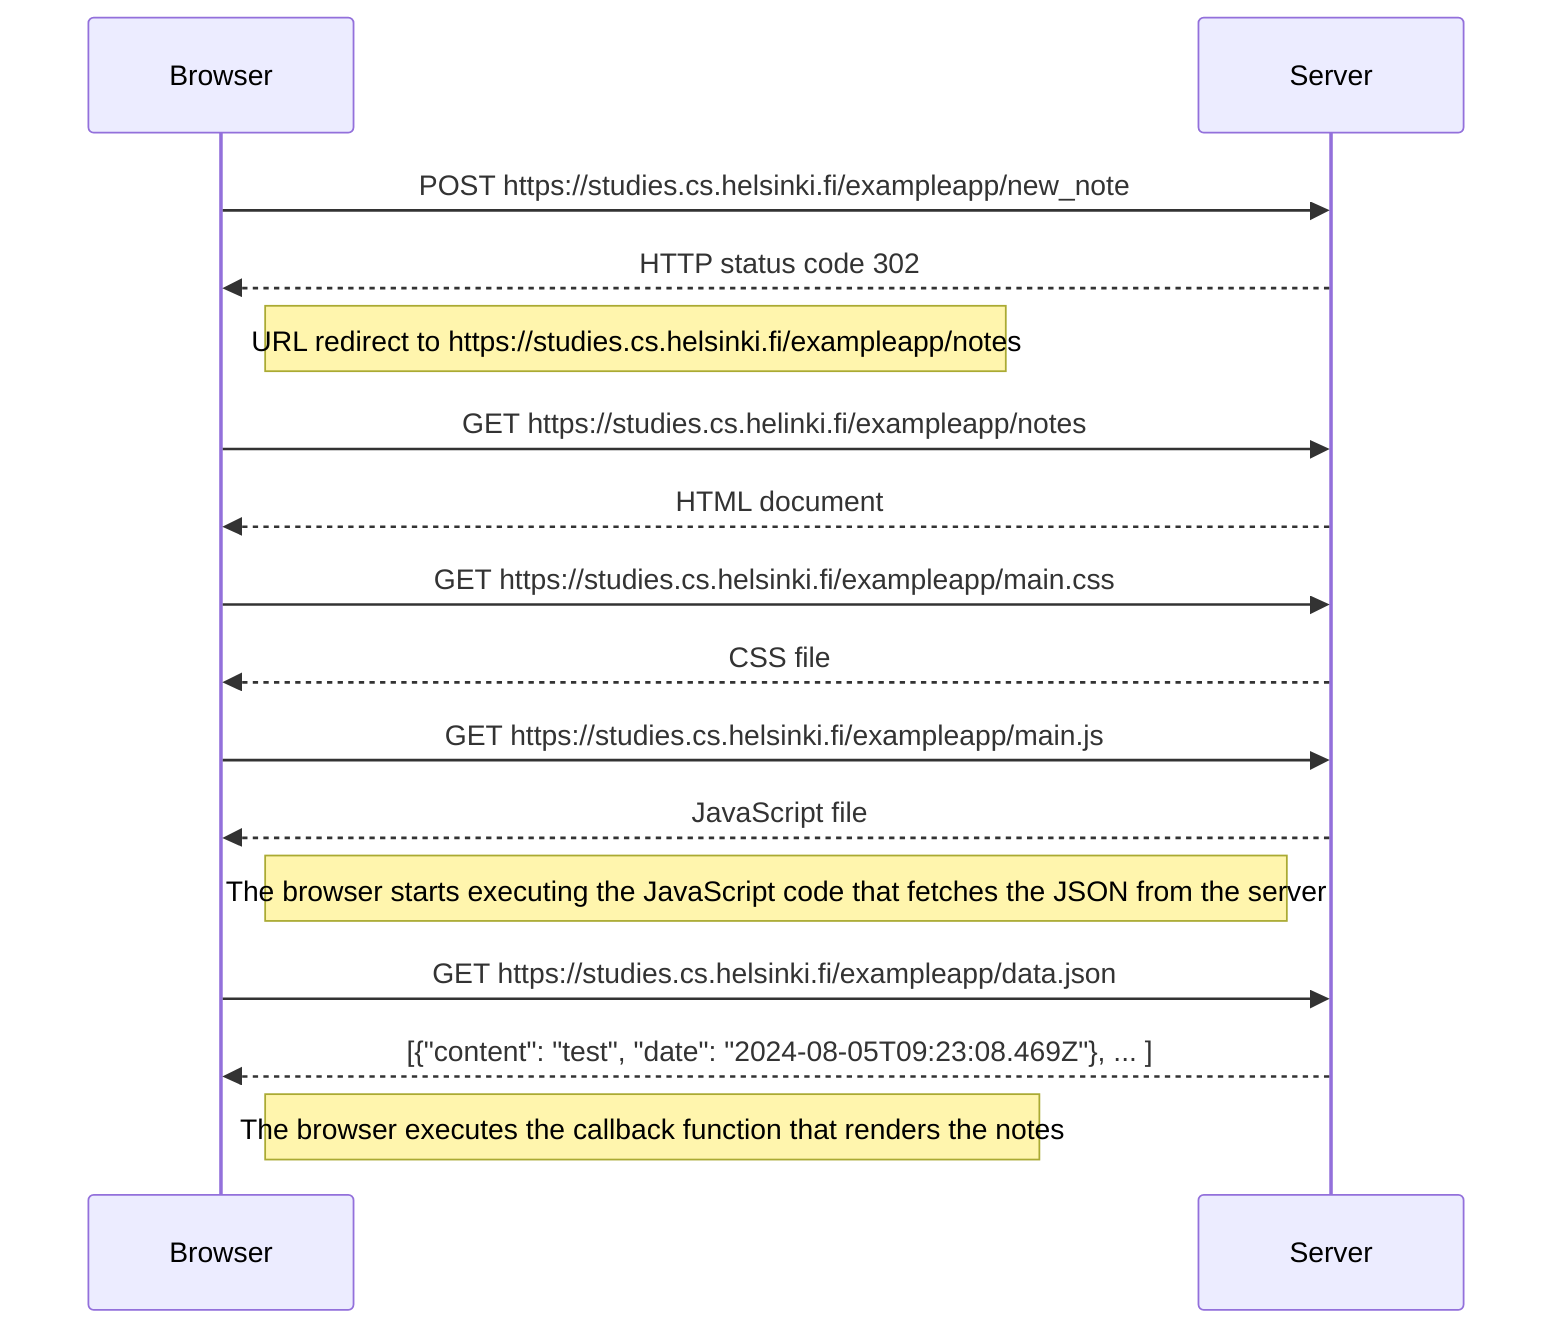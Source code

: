 sequenceDiagram
Browser->>Server: POST https://studies.cs.helsinki.fi/exampleapp/new_note
Server-->>Browser: HTTP status code 302
Note right of Browser: URL redirect to https://studies.cs.helsinki.fi/exampleapp/notes
Browser->>Server: GET https://studies.cs.helinki.fi/exampleapp/notes
Server-->>Browser: HTML document
Browser->>Server: GET https://studies.cs.helsinki.fi/exampleapp/main.css
Server-->>Browser: CSS file
Browser->>Server: GET https://studies.cs.helsinki.fi/exampleapp/main.js
Server-->>Browser: JavaScript file
Note right of Browser: The browser starts executing the JavaScript code that fetches the JSON from the server
Browser->>Server: GET https://studies.cs.helsinki.fi/exampleapp/data.json
Server-->>Browser: [{"content": "test", "date": "2024-08-05T09:23:08.469Z"}, ... ]
Note right of Browser: The browser executes the callback function that renders the notes